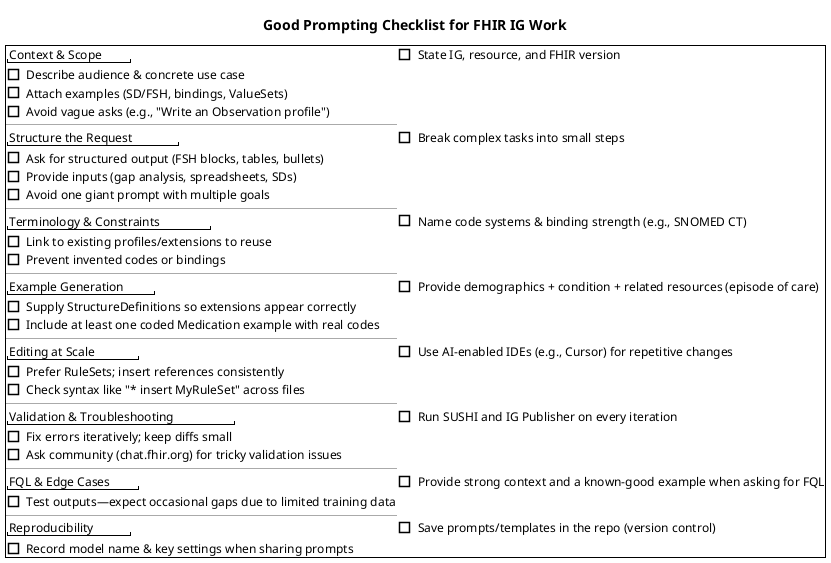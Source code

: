 @startsalt
title Good Prompting Checklist for FHIR IG Work

{+
 "Context & Scope" |
 [ ] State IG, resource, and FHIR version
 [ ] Describe audience & concrete use case
 [ ] Attach examples (SD/FSH, bindings, ValueSets)
 [ ] Avoid vague asks (e.g., "Write an Observation profile")
 --
 "Structure the Request" |
 [ ] Break complex tasks into small steps
 [ ] Ask for structured output (FSH blocks, tables, bullets)
 [ ] Provide inputs (gap analysis, spreadsheets, SDs)
 [ ] Avoid one giant prompt with multiple goals
 --
 "Terminology & Constraints" |
 [ ] Name code systems & binding strength (e.g., SNOMED CT)
 [ ] Link to existing profiles/extensions to reuse
 [ ] Prevent invented codes or bindings
 --
 "Example Generation" |
 [ ] Provide demographics + condition + related resources (episode of care)
 [ ] Supply StructureDefinitions so extensions appear correctly
 [ ] Include at least one coded Medication example with real codes
 --
 "Editing at Scale" |
 [ ] Use AI-enabled IDEs (e.g., Cursor) for repetitive changes
 [ ] Prefer RuleSets; insert references consistently
 [ ] Check syntax like "* insert MyRuleSet" across files
 --
 "Validation & Troubleshooting" |
 [ ] Run SUSHI and IG Publisher on every iteration
 [ ] Fix errors iteratively; keep diffs small
 [ ] Ask community (chat.fhir.org) for tricky validation issues
 --
 "FQL & Edge Cases" |
 [ ] Provide strong context and a known-good example when asking for FQL
 [ ] Test outputs—expect occasional gaps due to limited training data
 --
 "Reproducibility" |
 [ ] Save prompts/templates in the repo (version control)
 [ ] Record model name & key settings when sharing prompts
}

@endsalt
